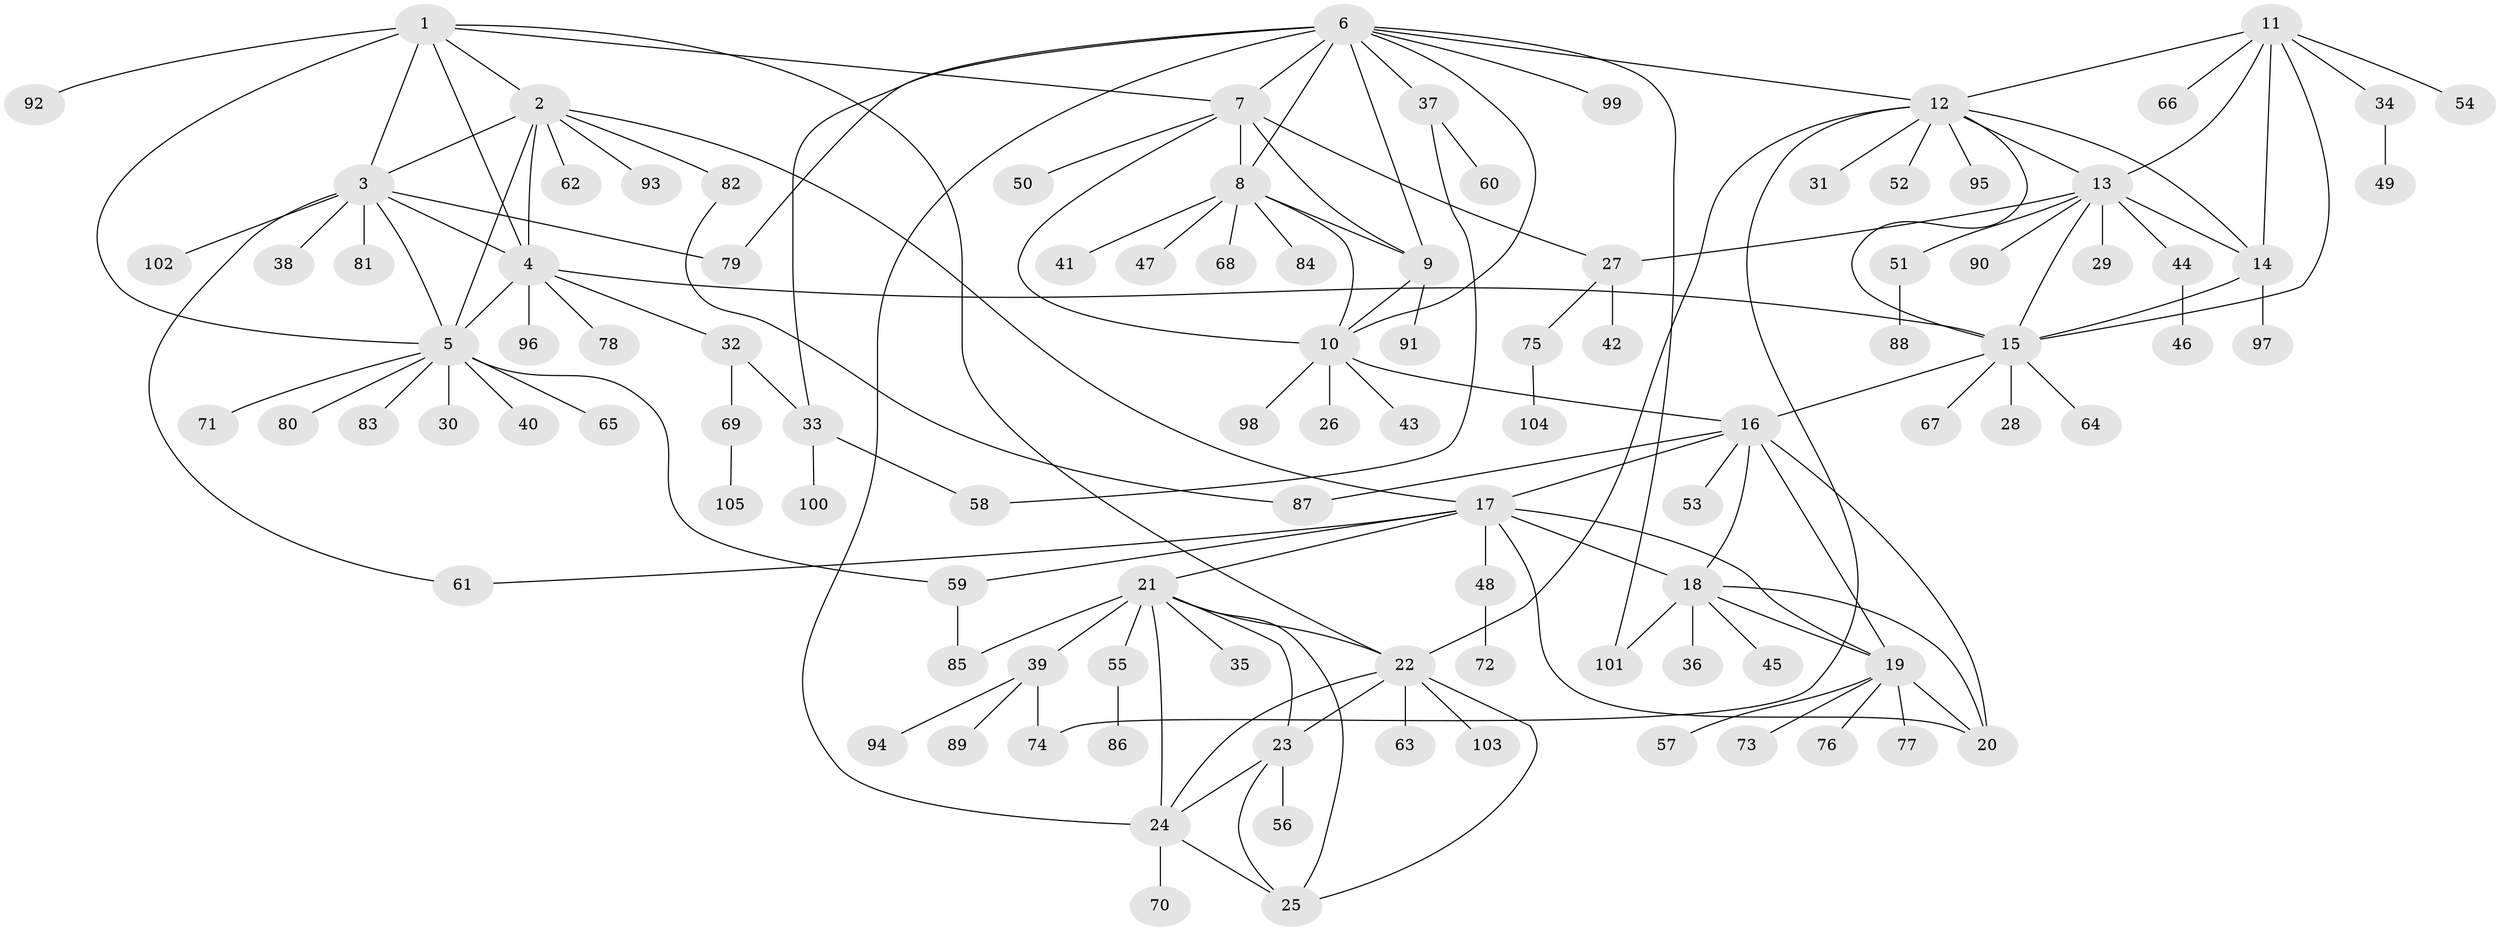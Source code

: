 // coarse degree distribution, {12: 0.02564102564102564, 11: 0.01282051282051282, 7: 0.02564102564102564, 13: 0.01282051282051282, 6: 0.07692307692307693, 3: 0.038461538461538464, 8: 0.02564102564102564, 5: 0.02564102564102564, 1: 0.6538461538461539, 4: 0.01282051282051282, 2: 0.08974358974358974}
// Generated by graph-tools (version 1.1) at 2025/42/03/06/25 10:42:08]
// undirected, 105 vertices, 150 edges
graph export_dot {
graph [start="1"]
  node [color=gray90,style=filled];
  1;
  2;
  3;
  4;
  5;
  6;
  7;
  8;
  9;
  10;
  11;
  12;
  13;
  14;
  15;
  16;
  17;
  18;
  19;
  20;
  21;
  22;
  23;
  24;
  25;
  26;
  27;
  28;
  29;
  30;
  31;
  32;
  33;
  34;
  35;
  36;
  37;
  38;
  39;
  40;
  41;
  42;
  43;
  44;
  45;
  46;
  47;
  48;
  49;
  50;
  51;
  52;
  53;
  54;
  55;
  56;
  57;
  58;
  59;
  60;
  61;
  62;
  63;
  64;
  65;
  66;
  67;
  68;
  69;
  70;
  71;
  72;
  73;
  74;
  75;
  76;
  77;
  78;
  79;
  80;
  81;
  82;
  83;
  84;
  85;
  86;
  87;
  88;
  89;
  90;
  91;
  92;
  93;
  94;
  95;
  96;
  97;
  98;
  99;
  100;
  101;
  102;
  103;
  104;
  105;
  1 -- 2;
  1 -- 3;
  1 -- 4;
  1 -- 5;
  1 -- 7;
  1 -- 22;
  1 -- 92;
  2 -- 3;
  2 -- 4;
  2 -- 5;
  2 -- 17;
  2 -- 62;
  2 -- 82;
  2 -- 93;
  3 -- 4;
  3 -- 5;
  3 -- 38;
  3 -- 61;
  3 -- 79;
  3 -- 81;
  3 -- 102;
  4 -- 5;
  4 -- 15;
  4 -- 32;
  4 -- 78;
  4 -- 96;
  5 -- 30;
  5 -- 40;
  5 -- 59;
  5 -- 65;
  5 -- 71;
  5 -- 80;
  5 -- 83;
  6 -- 7;
  6 -- 8;
  6 -- 9;
  6 -- 10;
  6 -- 12;
  6 -- 24;
  6 -- 33;
  6 -- 37;
  6 -- 79;
  6 -- 99;
  6 -- 101;
  7 -- 8;
  7 -- 9;
  7 -- 10;
  7 -- 27;
  7 -- 50;
  8 -- 9;
  8 -- 10;
  8 -- 41;
  8 -- 47;
  8 -- 68;
  8 -- 84;
  9 -- 10;
  9 -- 91;
  10 -- 16;
  10 -- 26;
  10 -- 43;
  10 -- 98;
  11 -- 12;
  11 -- 13;
  11 -- 14;
  11 -- 15;
  11 -- 34;
  11 -- 54;
  11 -- 66;
  12 -- 13;
  12 -- 14;
  12 -- 15;
  12 -- 22;
  12 -- 31;
  12 -- 52;
  12 -- 74;
  12 -- 95;
  13 -- 14;
  13 -- 15;
  13 -- 27;
  13 -- 29;
  13 -- 44;
  13 -- 51;
  13 -- 90;
  14 -- 15;
  14 -- 97;
  15 -- 16;
  15 -- 28;
  15 -- 64;
  15 -- 67;
  16 -- 17;
  16 -- 18;
  16 -- 19;
  16 -- 20;
  16 -- 53;
  16 -- 87;
  17 -- 18;
  17 -- 19;
  17 -- 20;
  17 -- 21;
  17 -- 48;
  17 -- 59;
  17 -- 61;
  18 -- 19;
  18 -- 20;
  18 -- 36;
  18 -- 45;
  18 -- 101;
  19 -- 20;
  19 -- 57;
  19 -- 73;
  19 -- 76;
  19 -- 77;
  21 -- 22;
  21 -- 23;
  21 -- 24;
  21 -- 25;
  21 -- 35;
  21 -- 39;
  21 -- 55;
  21 -- 85;
  22 -- 23;
  22 -- 24;
  22 -- 25;
  22 -- 63;
  22 -- 103;
  23 -- 24;
  23 -- 25;
  23 -- 56;
  24 -- 25;
  24 -- 70;
  27 -- 42;
  27 -- 75;
  32 -- 33;
  32 -- 69;
  33 -- 58;
  33 -- 100;
  34 -- 49;
  37 -- 58;
  37 -- 60;
  39 -- 74;
  39 -- 89;
  39 -- 94;
  44 -- 46;
  48 -- 72;
  51 -- 88;
  55 -- 86;
  59 -- 85;
  69 -- 105;
  75 -- 104;
  82 -- 87;
}
